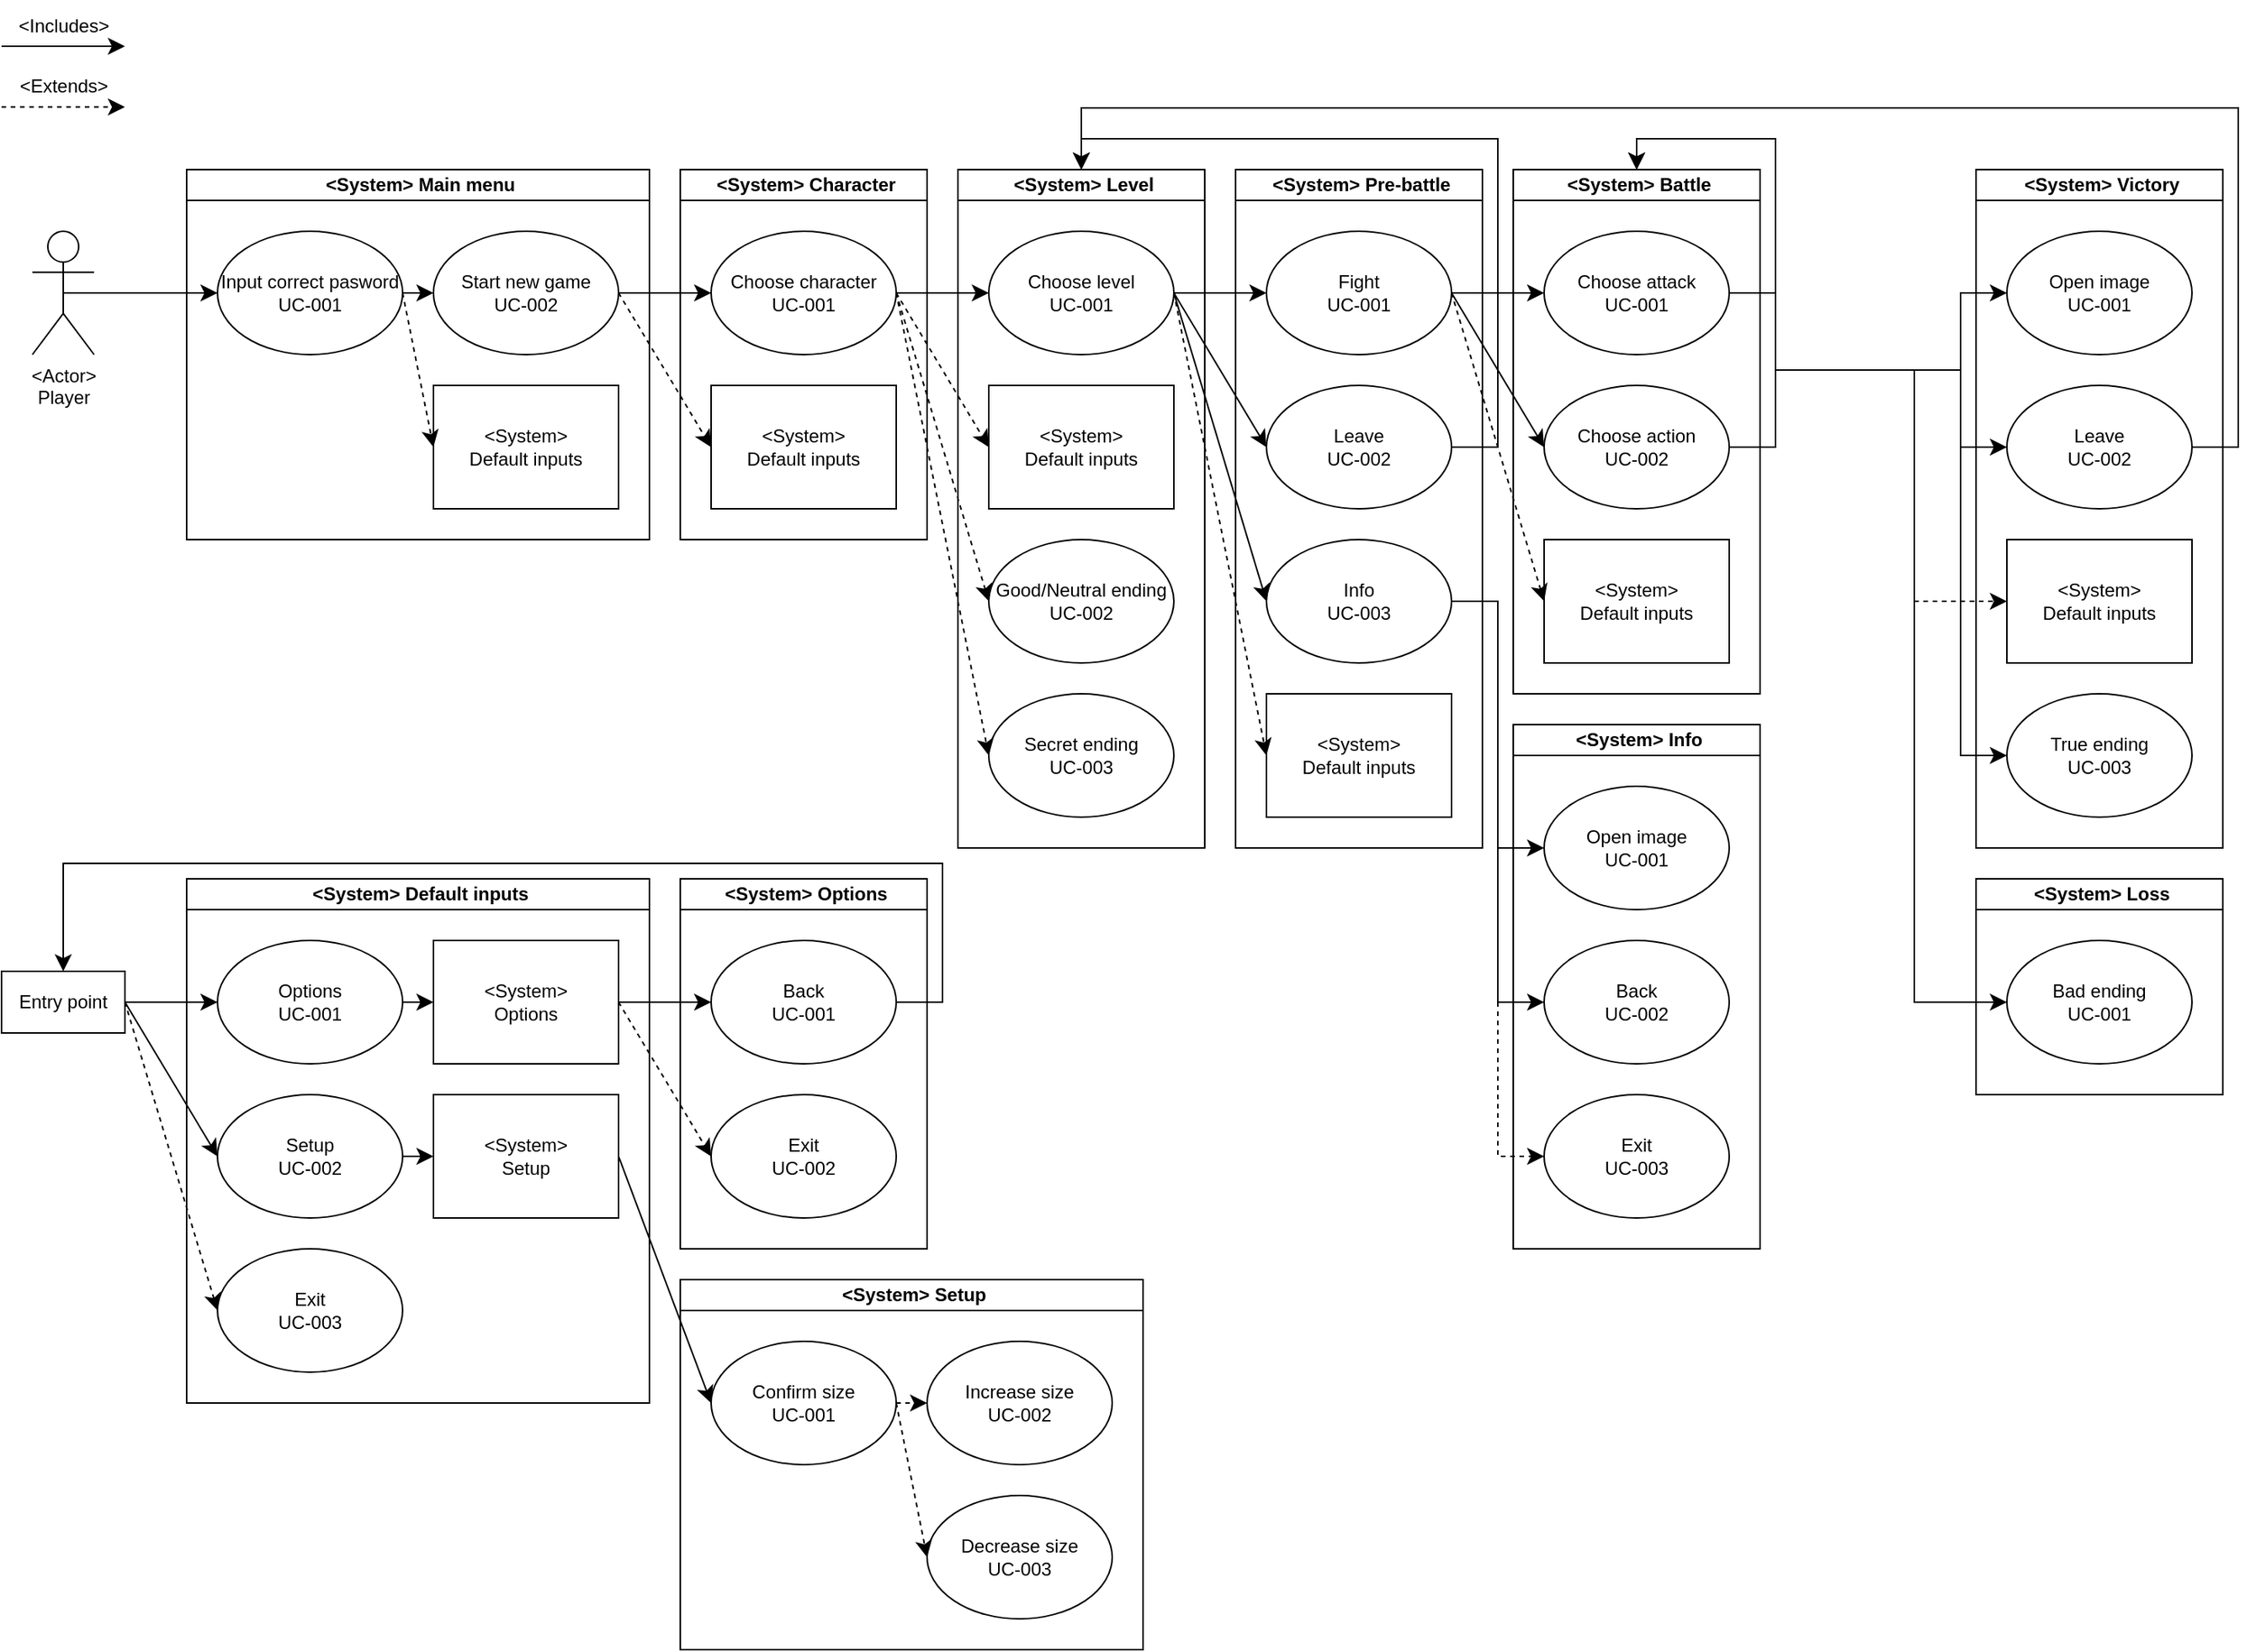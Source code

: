 <mxfile version="24.7.17">
  <diagram name="Page-1" id="0CTACLpG-e7w-uq_3IyP">
    <mxGraphModel dx="1434" dy="934" grid="1" gridSize="10" guides="1" tooltips="1" connect="1" arrows="1" fold="1" page="1" pageScale="1" pageWidth="850" pageHeight="1100" math="0" shadow="0">
      <root>
        <mxCell id="0" />
        <mxCell id="1" parent="0" />
        <mxCell id="RW-odZ66Kwzp4FvpTuO_-62" style="edgeStyle=none;curved=1;rounded=0;orthogonalLoop=1;jettySize=auto;html=1;exitX=0.5;exitY=0.5;exitDx=0;exitDy=0;exitPerimeter=0;entryX=0;entryY=0.5;entryDx=0;entryDy=0;fontSize=12;startSize=8;endSize=8;" parent="1" source="RW-odZ66Kwzp4FvpTuO_-1" target="RW-odZ66Kwzp4FvpTuO_-25" edge="1">
          <mxGeometry relative="1" as="geometry" />
        </mxCell>
        <mxCell id="RW-odZ66Kwzp4FvpTuO_-1" value="&lt;div&gt;&amp;lt;Actor&amp;gt;&lt;/div&gt;Player" style="shape=umlActor;verticalLabelPosition=bottom;verticalAlign=top;html=1;outlineConnect=0;" parent="1" vertex="1">
          <mxGeometry x="30" y="160" width="40" height="80" as="geometry" />
        </mxCell>
        <mxCell id="RW-odZ66Kwzp4FvpTuO_-3" value="&amp;nbsp;&amp;lt;System&amp;gt; Setup" style="swimlane;whiteSpace=wrap;html=1;startSize=20;" parent="1" vertex="1">
          <mxGeometry x="450" y="840" width="300" height="240" as="geometry">
            <mxRectangle x="160" y="40" width="120" height="20" as="alternateBounds" />
          </mxGeometry>
        </mxCell>
        <mxCell id="RW-odZ66Kwzp4FvpTuO_-4" value="&lt;div&gt;Increase size&lt;/div&gt;UC-002" style="ellipse;whiteSpace=wrap;html=1;" parent="RW-odZ66Kwzp4FvpTuO_-3" vertex="1">
          <mxGeometry x="160" y="40" width="120" height="80" as="geometry" />
        </mxCell>
        <mxCell id="RW-odZ66Kwzp4FvpTuO_-5" value="&lt;div&gt;Decrease size&lt;/div&gt;UC-003" style="ellipse;whiteSpace=wrap;html=1;" parent="RW-odZ66Kwzp4FvpTuO_-3" vertex="1">
          <mxGeometry x="160" y="140" width="120" height="80" as="geometry" />
        </mxCell>
        <mxCell id="RW-odZ66Kwzp4FvpTuO_-13" style="edgeStyle=none;curved=1;rounded=0;orthogonalLoop=1;jettySize=auto;html=1;exitX=1;exitY=0.5;exitDx=0;exitDy=0;fontSize=12;startSize=8;endSize=8;dashed=1;" parent="RW-odZ66Kwzp4FvpTuO_-3" source="RW-odZ66Kwzp4FvpTuO_-6" target="RW-odZ66Kwzp4FvpTuO_-4" edge="1">
          <mxGeometry relative="1" as="geometry" />
        </mxCell>
        <mxCell id="RW-odZ66Kwzp4FvpTuO_-14" style="edgeStyle=none;curved=1;rounded=0;orthogonalLoop=1;jettySize=auto;html=1;exitX=1;exitY=0.5;exitDx=0;exitDy=0;entryX=0;entryY=0.5;entryDx=0;entryDy=0;fontSize=12;startSize=8;endSize=8;dashed=1;" parent="RW-odZ66Kwzp4FvpTuO_-3" source="RW-odZ66Kwzp4FvpTuO_-6" target="RW-odZ66Kwzp4FvpTuO_-5" edge="1">
          <mxGeometry relative="1" as="geometry" />
        </mxCell>
        <mxCell id="RW-odZ66Kwzp4FvpTuO_-6" value="&lt;div&gt;Confirm size&lt;/div&gt;UC-001" style="ellipse;whiteSpace=wrap;html=1;" parent="RW-odZ66Kwzp4FvpTuO_-3" vertex="1">
          <mxGeometry x="20" y="40" width="120" height="80" as="geometry" />
        </mxCell>
        <mxCell id="RW-odZ66Kwzp4FvpTuO_-15" value="" style="endArrow=classic;html=1;rounded=0;fontSize=12;startSize=8;endSize=8;curved=1;" parent="1" edge="1">
          <mxGeometry width="50" height="50" relative="1" as="geometry">
            <mxPoint x="10" y="40" as="sourcePoint" />
            <mxPoint x="90" y="40" as="targetPoint" />
          </mxGeometry>
        </mxCell>
        <mxCell id="RW-odZ66Kwzp4FvpTuO_-16" value="&lt;font style=&quot;font-size: 12px;&quot;&gt;&amp;lt;Includes&amp;gt;&lt;/font&gt;" style="text;html=1;align=center;verticalAlign=middle;resizable=0;points=[];autosize=1;strokeColor=none;fillColor=none;fontSize=16;" parent="1" vertex="1">
          <mxGeometry x="10" y="10" width="80" height="30" as="geometry" />
        </mxCell>
        <mxCell id="RW-odZ66Kwzp4FvpTuO_-17" value="" style="endArrow=classic;html=1;rounded=0;fontSize=12;startSize=8;endSize=8;curved=1;dashed=1;" parent="1" edge="1">
          <mxGeometry width="50" height="50" relative="1" as="geometry">
            <mxPoint x="10" y="79.43" as="sourcePoint" />
            <mxPoint x="90" y="79.43" as="targetPoint" />
          </mxGeometry>
        </mxCell>
        <mxCell id="RW-odZ66Kwzp4FvpTuO_-18" value="&lt;font style=&quot;font-size: 12px;&quot;&gt;&amp;lt;Extends&amp;gt;&lt;/font&gt;" style="text;html=1;align=center;verticalAlign=middle;resizable=0;points=[];autosize=1;strokeColor=none;fillColor=none;fontSize=16;" parent="1" vertex="1">
          <mxGeometry x="10" y="49.43" width="80" height="30" as="geometry" />
        </mxCell>
        <mxCell id="RW-odZ66Kwzp4FvpTuO_-20" value="&amp;nbsp;&amp;lt;System&amp;gt; Main menu" style="swimlane;whiteSpace=wrap;html=1;startSize=20;" parent="1" vertex="1">
          <mxGeometry x="130" y="120" width="300" height="240" as="geometry">
            <mxRectangle x="160" y="120" width="120" height="20" as="alternateBounds" />
          </mxGeometry>
        </mxCell>
        <mxCell id="RW-odZ66Kwzp4FvpTuO_-21" value="&lt;div&gt;Start new game&lt;/div&gt;UC-002" style="ellipse;whiteSpace=wrap;html=1;" parent="RW-odZ66Kwzp4FvpTuO_-20" vertex="1">
          <mxGeometry x="160" y="40" width="120" height="80" as="geometry" />
        </mxCell>
        <mxCell id="RW-odZ66Kwzp4FvpTuO_-23" style="edgeStyle=none;curved=1;rounded=0;orthogonalLoop=1;jettySize=auto;html=1;exitX=1;exitY=0.5;exitDx=0;exitDy=0;fontSize=12;startSize=8;endSize=8;" parent="RW-odZ66Kwzp4FvpTuO_-20" source="RW-odZ66Kwzp4FvpTuO_-25" target="RW-odZ66Kwzp4FvpTuO_-21" edge="1">
          <mxGeometry relative="1" as="geometry" />
        </mxCell>
        <mxCell id="RW-odZ66Kwzp4FvpTuO_-25" value="&lt;div&gt;&lt;span style=&quot;background-color: initial;&quot;&gt;Input correct pasword&lt;/span&gt;&lt;/div&gt;&lt;div&gt;&lt;span style=&quot;background-color: initial;&quot;&gt;UC-001&lt;/span&gt;&lt;br&gt;&lt;/div&gt;" style="ellipse;whiteSpace=wrap;html=1;" parent="RW-odZ66Kwzp4FvpTuO_-20" vertex="1">
          <mxGeometry x="20" y="40" width="120" height="80" as="geometry" />
        </mxCell>
        <mxCell id="RW-odZ66Kwzp4FvpTuO_-26" value="&amp;lt;System&amp;gt; &lt;br&gt;Default inputs" style="rounded=0;whiteSpace=wrap;html=1;" parent="RW-odZ66Kwzp4FvpTuO_-20" vertex="1">
          <mxGeometry x="160" y="140" width="120" height="80" as="geometry" />
        </mxCell>
        <mxCell id="RW-odZ66Kwzp4FvpTuO_-24" style="edgeStyle=none;curved=1;rounded=0;orthogonalLoop=1;jettySize=auto;html=1;exitX=1;exitY=0.5;exitDx=0;exitDy=0;entryX=0;entryY=0.5;entryDx=0;entryDy=0;fontSize=12;startSize=8;endSize=8;dashed=1;" parent="RW-odZ66Kwzp4FvpTuO_-20" source="RW-odZ66Kwzp4FvpTuO_-25" target="RW-odZ66Kwzp4FvpTuO_-26" edge="1">
          <mxGeometry relative="1" as="geometry">
            <mxPoint x="160.0" y="180" as="targetPoint" />
          </mxGeometry>
        </mxCell>
        <mxCell id="RW-odZ66Kwzp4FvpTuO_-27" value="&amp;nbsp;&amp;lt;System&amp;gt; Default inputs" style="swimlane;whiteSpace=wrap;html=1;startSize=20;" parent="1" vertex="1">
          <mxGeometry x="130" y="580" width="300" height="340" as="geometry">
            <mxRectangle x="160" y="400" width="120" height="20" as="alternateBounds" />
          </mxGeometry>
        </mxCell>
        <mxCell id="RW-odZ66Kwzp4FvpTuO_-36" style="edgeStyle=none;curved=1;rounded=0;orthogonalLoop=1;jettySize=auto;html=1;exitX=1;exitY=0.5;exitDx=0;exitDy=0;entryX=0;entryY=0.5;entryDx=0;entryDy=0;fontSize=12;startSize=8;endSize=8;" parent="RW-odZ66Kwzp4FvpTuO_-27" source="RW-odZ66Kwzp4FvpTuO_-28" target="RW-odZ66Kwzp4FvpTuO_-31" edge="1">
          <mxGeometry relative="1" as="geometry" />
        </mxCell>
        <mxCell id="RW-odZ66Kwzp4FvpTuO_-28" value="&lt;div&gt;Setup&lt;/div&gt;UC-002" style="ellipse;whiteSpace=wrap;html=1;" parent="RW-odZ66Kwzp4FvpTuO_-27" vertex="1">
          <mxGeometry x="20" y="140" width="120" height="80" as="geometry" />
        </mxCell>
        <mxCell id="RW-odZ66Kwzp4FvpTuO_-35" style="edgeStyle=none;curved=1;rounded=0;orthogonalLoop=1;jettySize=auto;html=1;exitX=1;exitY=0.5;exitDx=0;exitDy=0;entryX=0;entryY=0.5;entryDx=0;entryDy=0;fontSize=12;startSize=8;endSize=8;" parent="RW-odZ66Kwzp4FvpTuO_-27" source="RW-odZ66Kwzp4FvpTuO_-30" target="RW-odZ66Kwzp4FvpTuO_-34" edge="1">
          <mxGeometry relative="1" as="geometry" />
        </mxCell>
        <mxCell id="RW-odZ66Kwzp4FvpTuO_-30" value="&lt;div&gt;Options&lt;/div&gt;&lt;div&gt;&lt;span style=&quot;background-color: initial;&quot;&gt;UC-001&lt;/span&gt;&lt;br&gt;&lt;/div&gt;" style="ellipse;whiteSpace=wrap;html=1;" parent="RW-odZ66Kwzp4FvpTuO_-27" vertex="1">
          <mxGeometry x="20" y="40" width="120" height="80" as="geometry" />
        </mxCell>
        <mxCell id="RW-odZ66Kwzp4FvpTuO_-31" value="&amp;lt;System&amp;gt; &lt;br&gt;Setup" style="rounded=0;whiteSpace=wrap;html=1;" parent="RW-odZ66Kwzp4FvpTuO_-27" vertex="1">
          <mxGeometry x="160" y="140" width="120" height="80" as="geometry" />
        </mxCell>
        <mxCell id="RW-odZ66Kwzp4FvpTuO_-33" value="&lt;div&gt;Exit&lt;/div&gt;UC-003" style="ellipse;whiteSpace=wrap;html=1;" parent="RW-odZ66Kwzp4FvpTuO_-27" vertex="1">
          <mxGeometry x="20" y="240" width="120" height="80" as="geometry" />
        </mxCell>
        <mxCell id="RW-odZ66Kwzp4FvpTuO_-34" value="&amp;lt;System&amp;gt; &lt;br&gt;Options" style="rounded=0;whiteSpace=wrap;html=1;" parent="RW-odZ66Kwzp4FvpTuO_-27" vertex="1">
          <mxGeometry x="160" y="40" width="120" height="80" as="geometry" />
        </mxCell>
        <mxCell id="RW-odZ66Kwzp4FvpTuO_-38" value="&amp;nbsp;&amp;lt;System&amp;gt; Options" style="swimlane;whiteSpace=wrap;html=1;startSize=20;" parent="1" vertex="1">
          <mxGeometry x="450" y="580" width="160" height="240" as="geometry">
            <mxRectangle x="160" y="40" width="120" height="20" as="alternateBounds" />
          </mxGeometry>
        </mxCell>
        <mxCell id="RW-odZ66Kwzp4FvpTuO_-39" value="&lt;div&gt;Exit&lt;/div&gt;UC-002" style="ellipse;whiteSpace=wrap;html=1;" parent="RW-odZ66Kwzp4FvpTuO_-38" vertex="1">
          <mxGeometry x="20" y="140" width="120" height="80" as="geometry" />
        </mxCell>
        <mxCell id="RW-odZ66Kwzp4FvpTuO_-43" value="&lt;div&gt;Back&lt;/div&gt;UC-001" style="ellipse;whiteSpace=wrap;html=1;" parent="RW-odZ66Kwzp4FvpTuO_-38" vertex="1">
          <mxGeometry x="20" y="40" width="120" height="80" as="geometry" />
        </mxCell>
        <mxCell id="RW-odZ66Kwzp4FvpTuO_-50" style="edgeStyle=none;curved=1;rounded=0;orthogonalLoop=1;jettySize=auto;html=1;exitX=1;exitY=0.5;exitDx=0;exitDy=0;entryX=0;entryY=0.5;entryDx=0;entryDy=0;fontSize=12;startSize=8;endSize=8;" parent="1" source="RW-odZ66Kwzp4FvpTuO_-31" target="RW-odZ66Kwzp4FvpTuO_-6" edge="1">
          <mxGeometry relative="1" as="geometry" />
        </mxCell>
        <mxCell id="RW-odZ66Kwzp4FvpTuO_-52" value="&amp;nbsp;&amp;lt;System&amp;gt; Character" style="swimlane;whiteSpace=wrap;html=1;startSize=20;" parent="1" vertex="1">
          <mxGeometry x="450" y="120" width="160" height="240" as="geometry">
            <mxRectangle x="160" y="400" width="120" height="20" as="alternateBounds" />
          </mxGeometry>
        </mxCell>
        <mxCell id="RW-odZ66Kwzp4FvpTuO_-56" value="&lt;div&gt;Choose character&lt;/div&gt;&lt;div&gt;&lt;span style=&quot;background-color: initial;&quot;&gt;UC-001&lt;/span&gt;&lt;br&gt;&lt;/div&gt;" style="ellipse;whiteSpace=wrap;html=1;" parent="RW-odZ66Kwzp4FvpTuO_-52" vertex="1">
          <mxGeometry x="20" y="40" width="120" height="80" as="geometry" />
        </mxCell>
        <mxCell id="RW-odZ66Kwzp4FvpTuO_-63" value="&amp;lt;System&amp;gt; &lt;br&gt;Default inputs" style="rounded=0;whiteSpace=wrap;html=1;" parent="RW-odZ66Kwzp4FvpTuO_-52" vertex="1">
          <mxGeometry x="20" y="140" width="120" height="80" as="geometry" />
        </mxCell>
        <mxCell id="RW-odZ66Kwzp4FvpTuO_-64" style="edgeStyle=none;curved=1;rounded=0;orthogonalLoop=1;jettySize=auto;html=1;exitX=1;exitY=0.5;exitDx=0;exitDy=0;entryX=0;entryY=0.5;entryDx=0;entryDy=0;fontSize=12;startSize=8;endSize=8;" parent="1" source="RW-odZ66Kwzp4FvpTuO_-21" target="RW-odZ66Kwzp4FvpTuO_-56" edge="1">
          <mxGeometry relative="1" as="geometry" />
        </mxCell>
        <mxCell id="RW-odZ66Kwzp4FvpTuO_-67" style="edgeStyle=none;curved=1;rounded=0;orthogonalLoop=1;jettySize=auto;html=1;exitX=1;exitY=0.5;exitDx=0;exitDy=0;entryX=0;entryY=0.5;entryDx=0;entryDy=0;fontSize=12;startSize=8;endSize=8;dashed=1;" parent="1" source="RW-odZ66Kwzp4FvpTuO_-21" target="RW-odZ66Kwzp4FvpTuO_-63" edge="1">
          <mxGeometry relative="1" as="geometry" />
        </mxCell>
        <mxCell id="RW-odZ66Kwzp4FvpTuO_-70" value="&amp;nbsp;&amp;lt;System&amp;gt; Level" style="swimlane;whiteSpace=wrap;html=1;startSize=20;" parent="1" vertex="1">
          <mxGeometry x="630" y="120" width="160" height="440" as="geometry">
            <mxRectangle x="160" y="400" width="120" height="20" as="alternateBounds" />
          </mxGeometry>
        </mxCell>
        <mxCell id="RW-odZ66Kwzp4FvpTuO_-72" value="&lt;div&gt;Choose level&lt;/div&gt;&lt;div&gt;&lt;span style=&quot;background-color: initial;&quot;&gt;UC-001&lt;/span&gt;&lt;br&gt;&lt;/div&gt;" style="ellipse;whiteSpace=wrap;html=1;" parent="RW-odZ66Kwzp4FvpTuO_-70" vertex="1">
          <mxGeometry x="20" y="40" width="120" height="80" as="geometry" />
        </mxCell>
        <mxCell id="RW-odZ66Kwzp4FvpTuO_-74" value="&amp;lt;System&amp;gt; &lt;br&gt;Default inputs" style="rounded=0;whiteSpace=wrap;html=1;" parent="RW-odZ66Kwzp4FvpTuO_-70" vertex="1">
          <mxGeometry x="20" y="140" width="120" height="80" as="geometry" />
        </mxCell>
        <mxCell id="RW-odZ66Kwzp4FvpTuO_-150" value="&lt;div&gt;&lt;span style=&quot;background-color: initial;&quot;&gt;Good/Neutral ending&lt;/span&gt;&lt;/div&gt;&lt;div&gt;&lt;span style=&quot;background-color: initial;&quot;&gt;UC-002&lt;/span&gt;&lt;br&gt;&lt;/div&gt;" style="ellipse;whiteSpace=wrap;html=1;" parent="RW-odZ66Kwzp4FvpTuO_-70" vertex="1">
          <mxGeometry x="20" y="240" width="120" height="80" as="geometry" />
        </mxCell>
        <mxCell id="RW-odZ66Kwzp4FvpTuO_-151" value="&lt;div&gt;&lt;span style=&quot;background-color: initial;&quot;&gt;Secret ending&lt;/span&gt;&lt;/div&gt;&lt;div&gt;&lt;span style=&quot;background-color: initial;&quot;&gt;UC-003&lt;/span&gt;&lt;br&gt;&lt;/div&gt;" style="ellipse;whiteSpace=wrap;html=1;fontStyle=0" parent="RW-odZ66Kwzp4FvpTuO_-70" vertex="1">
          <mxGeometry x="20" y="340" width="120" height="80" as="geometry" />
        </mxCell>
        <mxCell id="RW-odZ66Kwzp4FvpTuO_-86" value="&amp;nbsp;&amp;lt;System&amp;gt; Pre-battle" style="swimlane;whiteSpace=wrap;html=1;startSize=20;" parent="1" vertex="1">
          <mxGeometry x="810" y="120" width="160" height="440" as="geometry">
            <mxRectangle x="160" y="400" width="120" height="20" as="alternateBounds" />
          </mxGeometry>
        </mxCell>
        <mxCell id="RW-odZ66Kwzp4FvpTuO_-87" value="&lt;div&gt;&lt;span style=&quot;background-color: initial;&quot;&gt;Info&lt;br&gt;UC-003&lt;/span&gt;&lt;br&gt;&lt;/div&gt;" style="ellipse;whiteSpace=wrap;html=1;" parent="RW-odZ66Kwzp4FvpTuO_-86" vertex="1">
          <mxGeometry x="20" y="240" width="120" height="80" as="geometry" />
        </mxCell>
        <mxCell id="RW-odZ66Kwzp4FvpTuO_-88" value="&lt;div&gt;&lt;span style=&quot;background-color: initial;&quot;&gt;Fight&lt;/span&gt;&lt;/div&gt;&lt;div&gt;&lt;span style=&quot;background-color: initial;&quot;&gt;UC-001&lt;/span&gt;&lt;br&gt;&lt;/div&gt;" style="ellipse;whiteSpace=wrap;html=1;" parent="RW-odZ66Kwzp4FvpTuO_-86" vertex="1">
          <mxGeometry x="20" y="40" width="120" height="80" as="geometry" />
        </mxCell>
        <mxCell id="RW-odZ66Kwzp4FvpTuO_-89" value="&lt;div&gt;&lt;span style=&quot;background-color: initial;&quot;&gt;Leave&lt;/span&gt;&lt;/div&gt;&lt;div&gt;&lt;span style=&quot;background-color: initial;&quot;&gt;UC-002&lt;/span&gt;&lt;br&gt;&lt;/div&gt;" style="ellipse;whiteSpace=wrap;html=1;" parent="RW-odZ66Kwzp4FvpTuO_-86" vertex="1">
          <mxGeometry x="20" y="140" width="120" height="80" as="geometry" />
        </mxCell>
        <mxCell id="RW-odZ66Kwzp4FvpTuO_-90" value="&amp;lt;System&amp;gt; &lt;br&gt;Default inputs" style="rounded=0;whiteSpace=wrap;html=1;" parent="RW-odZ66Kwzp4FvpTuO_-86" vertex="1">
          <mxGeometry x="20" y="340" width="120" height="80" as="geometry" />
        </mxCell>
        <mxCell id="RW-odZ66Kwzp4FvpTuO_-100" value="" style="endArrow=classic;html=1;rounded=0;fontSize=12;startSize=8;endSize=8;curved=0;exitX=1;exitY=0.5;exitDx=0;exitDy=0;entryX=0.5;entryY=0;entryDx=0;entryDy=0;" parent="1" source="RW-odZ66Kwzp4FvpTuO_-89" target="RW-odZ66Kwzp4FvpTuO_-70" edge="1">
          <mxGeometry width="50" height="50" relative="1" as="geometry">
            <mxPoint x="900" y="420" as="sourcePoint" />
            <mxPoint x="630" y="80" as="targetPoint" />
            <Array as="points">
              <mxPoint x="980" y="300" />
              <mxPoint x="980" y="100" />
              <mxPoint x="710" y="100" />
            </Array>
          </mxGeometry>
        </mxCell>
        <mxCell id="RW-odZ66Kwzp4FvpTuO_-102" style="edgeStyle=none;curved=1;rounded=0;orthogonalLoop=1;jettySize=auto;html=1;exitX=1;exitY=0.5;exitDx=0;exitDy=0;entryX=0;entryY=0.5;entryDx=0;entryDy=0;fontSize=12;startSize=8;endSize=8;" parent="1" source="RW-odZ66Kwzp4FvpTuO_-101" target="RW-odZ66Kwzp4FvpTuO_-30" edge="1">
          <mxGeometry relative="1" as="geometry" />
        </mxCell>
        <mxCell id="RW-odZ66Kwzp4FvpTuO_-103" style="edgeStyle=none;curved=1;rounded=0;orthogonalLoop=1;jettySize=auto;html=1;exitX=1;exitY=0.5;exitDx=0;exitDy=0;entryX=0;entryY=0.5;entryDx=0;entryDy=0;fontSize=12;startSize=8;endSize=8;" parent="1" source="RW-odZ66Kwzp4FvpTuO_-101" target="RW-odZ66Kwzp4FvpTuO_-28" edge="1">
          <mxGeometry relative="1" as="geometry" />
        </mxCell>
        <mxCell id="RW-odZ66Kwzp4FvpTuO_-104" style="edgeStyle=none;curved=1;rounded=0;orthogonalLoop=1;jettySize=auto;html=1;exitX=1;exitY=0.5;exitDx=0;exitDy=0;entryX=0;entryY=0.5;entryDx=0;entryDy=0;fontSize=12;startSize=8;endSize=8;dashed=1;" parent="1" source="RW-odZ66Kwzp4FvpTuO_-101" target="RW-odZ66Kwzp4FvpTuO_-33" edge="1">
          <mxGeometry relative="1" as="geometry" />
        </mxCell>
        <mxCell id="RW-odZ66Kwzp4FvpTuO_-101" value="Entry point" style="rounded=0;whiteSpace=wrap;html=1;" parent="1" vertex="1">
          <mxGeometry x="10" y="640" width="80" height="40" as="geometry" />
        </mxCell>
        <mxCell id="RW-odZ66Kwzp4FvpTuO_-105" style="edgeStyle=none;curved=0;rounded=0;orthogonalLoop=1;jettySize=auto;html=1;exitX=1;exitY=0.5;exitDx=0;exitDy=0;entryX=0.5;entryY=0;entryDx=0;entryDy=0;fontSize=12;startSize=8;endSize=8;" parent="1" source="RW-odZ66Kwzp4FvpTuO_-43" target="RW-odZ66Kwzp4FvpTuO_-101" edge="1">
          <mxGeometry relative="1" as="geometry">
            <Array as="points">
              <mxPoint x="620" y="660" />
              <mxPoint x="620" y="570" />
              <mxPoint x="50" y="570" />
            </Array>
          </mxGeometry>
        </mxCell>
        <mxCell id="RW-odZ66Kwzp4FvpTuO_-49" style="edgeStyle=none;curved=1;rounded=0;orthogonalLoop=1;jettySize=auto;html=1;exitX=1;exitY=0.5;exitDx=0;exitDy=0;fontSize=12;startSize=8;endSize=8;entryX=0;entryY=0.5;entryDx=0;entryDy=0;" parent="1" source="RW-odZ66Kwzp4FvpTuO_-34" target="RW-odZ66Kwzp4FvpTuO_-43" edge="1">
          <mxGeometry relative="1" as="geometry">
            <mxPoint x="450.0" y="660.138" as="targetPoint" />
          </mxGeometry>
        </mxCell>
        <mxCell id="RW-odZ66Kwzp4FvpTuO_-106" style="edgeStyle=none;curved=1;rounded=0;orthogonalLoop=1;jettySize=auto;html=1;exitX=1;exitY=0.5;exitDx=0;exitDy=0;entryX=0;entryY=0.5;entryDx=0;entryDy=0;fontSize=12;startSize=8;endSize=8;dashed=1;" parent="1" source="RW-odZ66Kwzp4FvpTuO_-34" target="RW-odZ66Kwzp4FvpTuO_-39" edge="1">
          <mxGeometry relative="1" as="geometry" />
        </mxCell>
        <mxCell id="RW-odZ66Kwzp4FvpTuO_-108" style="edgeStyle=none;curved=1;rounded=0;orthogonalLoop=1;jettySize=auto;html=1;exitX=1;exitY=0.5;exitDx=0;exitDy=0;entryX=0;entryY=0.5;entryDx=0;entryDy=0;fontSize=12;startSize=8;endSize=8;" parent="1" source="RW-odZ66Kwzp4FvpTuO_-56" target="RW-odZ66Kwzp4FvpTuO_-72" edge="1">
          <mxGeometry relative="1" as="geometry" />
        </mxCell>
        <mxCell id="RW-odZ66Kwzp4FvpTuO_-109" style="edgeStyle=none;curved=1;rounded=0;orthogonalLoop=1;jettySize=auto;html=1;exitX=1;exitY=0.5;exitDx=0;exitDy=0;entryX=0;entryY=0.5;entryDx=0;entryDy=0;fontSize=12;startSize=8;endSize=8;strokeColor=default;dashed=1;" parent="1" source="RW-odZ66Kwzp4FvpTuO_-56" target="RW-odZ66Kwzp4FvpTuO_-74" edge="1">
          <mxGeometry relative="1" as="geometry" />
        </mxCell>
        <mxCell id="RW-odZ66Kwzp4FvpTuO_-110" style="edgeStyle=none;curved=1;rounded=0;orthogonalLoop=1;jettySize=auto;html=1;exitX=1;exitY=0.5;exitDx=0;exitDy=0;entryX=0;entryY=0.5;entryDx=0;entryDy=0;fontSize=12;startSize=8;endSize=8;dashed=1;" parent="1" source="RW-odZ66Kwzp4FvpTuO_-72" target="RW-odZ66Kwzp4FvpTuO_-90" edge="1">
          <mxGeometry relative="1" as="geometry" />
        </mxCell>
        <mxCell id="RW-odZ66Kwzp4FvpTuO_-111" style="edgeStyle=none;curved=1;rounded=0;orthogonalLoop=1;jettySize=auto;html=1;exitX=1;exitY=0.5;exitDx=0;exitDy=0;entryX=0;entryY=0.5;entryDx=0;entryDy=0;fontSize=12;startSize=8;endSize=8;" parent="1" source="RW-odZ66Kwzp4FvpTuO_-72" target="RW-odZ66Kwzp4FvpTuO_-89" edge="1">
          <mxGeometry relative="1" as="geometry" />
        </mxCell>
        <mxCell id="RW-odZ66Kwzp4FvpTuO_-112" style="edgeStyle=none;curved=1;rounded=0;orthogonalLoop=1;jettySize=auto;html=1;exitX=1;exitY=0.5;exitDx=0;exitDy=0;entryX=0;entryY=0.5;entryDx=0;entryDy=0;fontSize=12;startSize=8;endSize=8;" parent="1" source="RW-odZ66Kwzp4FvpTuO_-72" target="RW-odZ66Kwzp4FvpTuO_-87" edge="1">
          <mxGeometry relative="1" as="geometry" />
        </mxCell>
        <mxCell id="RW-odZ66Kwzp4FvpTuO_-113" style="edgeStyle=none;curved=1;rounded=0;orthogonalLoop=1;jettySize=auto;html=1;exitX=1;exitY=0.5;exitDx=0;exitDy=0;entryX=0;entryY=0.5;entryDx=0;entryDy=0;fontSize=12;startSize=8;endSize=8;" parent="1" source="RW-odZ66Kwzp4FvpTuO_-72" target="RW-odZ66Kwzp4FvpTuO_-88" edge="1">
          <mxGeometry relative="1" as="geometry" />
        </mxCell>
        <mxCell id="RW-odZ66Kwzp4FvpTuO_-115" value="&amp;nbsp;&amp;lt;System&amp;gt; Info" style="swimlane;whiteSpace=wrap;html=1;startSize=20;" parent="1" vertex="1">
          <mxGeometry x="990" y="480" width="160" height="340" as="geometry">
            <mxRectangle x="160" y="40" width="120" height="20" as="alternateBounds" />
          </mxGeometry>
        </mxCell>
        <mxCell id="RW-odZ66Kwzp4FvpTuO_-116" value="&lt;div&gt;Exit&lt;/div&gt;UC-003" style="ellipse;whiteSpace=wrap;html=1;" parent="RW-odZ66Kwzp4FvpTuO_-115" vertex="1">
          <mxGeometry x="20" y="240" width="120" height="80" as="geometry" />
        </mxCell>
        <mxCell id="RW-odZ66Kwzp4FvpTuO_-117" value="&lt;div&gt;Back&lt;/div&gt;UC-002" style="ellipse;whiteSpace=wrap;html=1;" parent="RW-odZ66Kwzp4FvpTuO_-115" vertex="1">
          <mxGeometry x="20" y="140" width="120" height="80" as="geometry" />
        </mxCell>
        <mxCell id="RW-odZ66Kwzp4FvpTuO_-118" value="&lt;div&gt;Open image&lt;/div&gt;UC-001" style="ellipse;whiteSpace=wrap;html=1;" parent="RW-odZ66Kwzp4FvpTuO_-115" vertex="1">
          <mxGeometry x="20" y="40" width="120" height="80" as="geometry" />
        </mxCell>
        <mxCell id="RW-odZ66Kwzp4FvpTuO_-119" style="edgeStyle=none;curved=0;rounded=0;orthogonalLoop=1;jettySize=auto;html=1;exitX=1;exitY=0.5;exitDx=0;exitDy=0;entryX=0;entryY=0.5;entryDx=0;entryDy=0;fontSize=12;startSize=8;endSize=8;" parent="1" source="RW-odZ66Kwzp4FvpTuO_-87" target="RW-odZ66Kwzp4FvpTuO_-118" edge="1">
          <mxGeometry relative="1" as="geometry">
            <Array as="points">
              <mxPoint x="980" y="400" />
              <mxPoint x="980" y="560" />
            </Array>
          </mxGeometry>
        </mxCell>
        <mxCell id="RW-odZ66Kwzp4FvpTuO_-120" value="&amp;nbsp;&amp;lt;System&amp;gt; Battle" style="swimlane;whiteSpace=wrap;html=1;startSize=20;" parent="1" vertex="1">
          <mxGeometry x="990" y="120" width="160" height="340" as="geometry">
            <mxRectangle x="160" y="400" width="120" height="20" as="alternateBounds" />
          </mxGeometry>
        </mxCell>
        <mxCell id="RW-odZ66Kwzp4FvpTuO_-134" style="edgeStyle=none;curved=0;rounded=0;orthogonalLoop=1;jettySize=auto;html=1;exitX=1;exitY=0.5;exitDx=0;exitDy=0;entryX=0.5;entryY=0;entryDx=0;entryDy=0;fontSize=12;startSize=8;endSize=8;" parent="RW-odZ66Kwzp4FvpTuO_-120" source="RW-odZ66Kwzp4FvpTuO_-122" target="RW-odZ66Kwzp4FvpTuO_-120" edge="1">
          <mxGeometry relative="1" as="geometry">
            <Array as="points">
              <mxPoint x="170" y="80" />
              <mxPoint x="170" y="-20" />
              <mxPoint x="80" y="-20" />
            </Array>
          </mxGeometry>
        </mxCell>
        <mxCell id="RW-odZ66Kwzp4FvpTuO_-122" value="&lt;div&gt;&lt;span style=&quot;background-color: initial;&quot;&gt;Choose attack&lt;/span&gt;&lt;/div&gt;&lt;div&gt;&lt;span style=&quot;background-color: initial;&quot;&gt;UC-001&lt;/span&gt;&lt;br&gt;&lt;/div&gt;" style="ellipse;whiteSpace=wrap;html=1;" parent="RW-odZ66Kwzp4FvpTuO_-120" vertex="1">
          <mxGeometry x="20" y="40" width="120" height="80" as="geometry" />
        </mxCell>
        <mxCell id="RW-odZ66Kwzp4FvpTuO_-135" style="edgeStyle=none;curved=0;rounded=0;orthogonalLoop=1;jettySize=auto;html=1;exitX=1;exitY=0.5;exitDx=0;exitDy=0;entryX=0.5;entryY=0;entryDx=0;entryDy=0;fontSize=12;startSize=8;endSize=8;" parent="RW-odZ66Kwzp4FvpTuO_-120" source="RW-odZ66Kwzp4FvpTuO_-123" target="RW-odZ66Kwzp4FvpTuO_-120" edge="1">
          <mxGeometry relative="1" as="geometry">
            <Array as="points">
              <mxPoint x="170" y="180" />
              <mxPoint x="170" y="-20" />
              <mxPoint x="80" y="-20" />
            </Array>
          </mxGeometry>
        </mxCell>
        <mxCell id="RW-odZ66Kwzp4FvpTuO_-123" value="&lt;div&gt;&lt;span style=&quot;background-color: initial;&quot;&gt;Choose action&lt;/span&gt;&lt;/div&gt;&lt;div&gt;&lt;span style=&quot;background-color: initial;&quot;&gt;UC-002&lt;/span&gt;&lt;br&gt;&lt;/div&gt;" style="ellipse;whiteSpace=wrap;html=1;" parent="RW-odZ66Kwzp4FvpTuO_-120" vertex="1">
          <mxGeometry x="20" y="140" width="120" height="80" as="geometry" />
        </mxCell>
        <mxCell id="RW-odZ66Kwzp4FvpTuO_-124" value="&amp;lt;System&amp;gt; &lt;br&gt;Default inputs" style="rounded=0;whiteSpace=wrap;html=1;" parent="RW-odZ66Kwzp4FvpTuO_-120" vertex="1">
          <mxGeometry x="20" y="240" width="120" height="80" as="geometry" />
        </mxCell>
        <mxCell id="RW-odZ66Kwzp4FvpTuO_-125" value="" style="endArrow=classic;html=1;rounded=0;fontSize=12;startSize=8;endSize=8;curved=0;entryX=0;entryY=0.5;entryDx=0;entryDy=0;" parent="1" target="RW-odZ66Kwzp4FvpTuO_-117" edge="1">
          <mxGeometry width="50" height="50" relative="1" as="geometry">
            <mxPoint x="980" y="560" as="sourcePoint" />
            <mxPoint x="1040" y="510" as="targetPoint" />
            <Array as="points">
              <mxPoint x="980" y="660" />
            </Array>
          </mxGeometry>
        </mxCell>
        <mxCell id="RW-odZ66Kwzp4FvpTuO_-126" value="" style="endArrow=classic;html=1;rounded=0;fontSize=12;startSize=8;endSize=8;curved=0;entryX=0;entryY=0.5;entryDx=0;entryDy=0;dashed=1;" parent="1" target="RW-odZ66Kwzp4FvpTuO_-116" edge="1">
          <mxGeometry width="50" height="50" relative="1" as="geometry">
            <mxPoint x="980" y="660" as="sourcePoint" />
            <mxPoint x="970" y="650" as="targetPoint" />
            <Array as="points">
              <mxPoint x="980" y="760" />
            </Array>
          </mxGeometry>
        </mxCell>
        <mxCell id="RW-odZ66Kwzp4FvpTuO_-127" style="edgeStyle=none;curved=1;rounded=0;orthogonalLoop=1;jettySize=auto;html=1;exitX=1;exitY=0.5;exitDx=0;exitDy=0;entryX=0;entryY=0.5;entryDx=0;entryDy=0;fontSize=12;startSize=8;endSize=8;" parent="1" source="RW-odZ66Kwzp4FvpTuO_-88" target="RW-odZ66Kwzp4FvpTuO_-122" edge="1">
          <mxGeometry relative="1" as="geometry" />
        </mxCell>
        <mxCell id="RW-odZ66Kwzp4FvpTuO_-128" style="edgeStyle=none;curved=1;rounded=0;orthogonalLoop=1;jettySize=auto;html=1;exitX=1;exitY=0.5;exitDx=0;exitDy=0;entryX=0;entryY=0.5;entryDx=0;entryDy=0;fontSize=12;startSize=8;endSize=8;" parent="1" source="RW-odZ66Kwzp4FvpTuO_-88" target="RW-odZ66Kwzp4FvpTuO_-123" edge="1">
          <mxGeometry relative="1" as="geometry" />
        </mxCell>
        <mxCell id="RW-odZ66Kwzp4FvpTuO_-129" style="edgeStyle=none;curved=1;rounded=0;orthogonalLoop=1;jettySize=auto;html=1;exitX=1;exitY=0.5;exitDx=0;exitDy=0;entryX=0;entryY=0.5;entryDx=0;entryDy=0;fontSize=12;startSize=8;endSize=8;dashed=1;" parent="1" source="RW-odZ66Kwzp4FvpTuO_-88" target="RW-odZ66Kwzp4FvpTuO_-124" edge="1">
          <mxGeometry relative="1" as="geometry" />
        </mxCell>
        <mxCell id="RW-odZ66Kwzp4FvpTuO_-130" value="&amp;nbsp;&amp;lt;System&amp;gt; Victory" style="swimlane;whiteSpace=wrap;html=1;startSize=20;" parent="1" vertex="1">
          <mxGeometry x="1290" y="120" width="160" height="440" as="geometry">
            <mxRectangle x="160" y="400" width="120" height="20" as="alternateBounds" />
          </mxGeometry>
        </mxCell>
        <mxCell id="RW-odZ66Kwzp4FvpTuO_-131" value="&lt;div&gt;&lt;span style=&quot;background-color: initial;&quot;&gt;Open image&lt;/span&gt;&lt;/div&gt;&lt;div&gt;&lt;span style=&quot;background-color: initial;&quot;&gt;UC-001&lt;/span&gt;&lt;br&gt;&lt;/div&gt;" style="ellipse;whiteSpace=wrap;html=1;" parent="RW-odZ66Kwzp4FvpTuO_-130" vertex="1">
          <mxGeometry x="20" y="40" width="120" height="80" as="geometry" />
        </mxCell>
        <mxCell id="RW-odZ66Kwzp4FvpTuO_-132" value="&lt;div&gt;Leave&lt;/div&gt;&lt;div&gt;&lt;span style=&quot;background-color: initial;&quot;&gt;UC-002&lt;/span&gt;&lt;br&gt;&lt;/div&gt;" style="ellipse;whiteSpace=wrap;html=1;" parent="RW-odZ66Kwzp4FvpTuO_-130" vertex="1">
          <mxGeometry x="20" y="140" width="120" height="80" as="geometry" />
        </mxCell>
        <mxCell id="RW-odZ66Kwzp4FvpTuO_-133" value="&amp;lt;System&amp;gt; &lt;br&gt;Default inputs" style="rounded=0;whiteSpace=wrap;html=1;" parent="RW-odZ66Kwzp4FvpTuO_-130" vertex="1">
          <mxGeometry x="20" y="240" width="120" height="80" as="geometry" />
        </mxCell>
        <mxCell id="RW-odZ66Kwzp4FvpTuO_-155" value="&lt;div&gt;&lt;span style=&quot;background-color: initial;&quot;&gt;True ending&lt;/span&gt;&lt;/div&gt;&lt;div&gt;&lt;span style=&quot;background-color: initial;&quot;&gt;UC-003&lt;/span&gt;&lt;br&gt;&lt;/div&gt;" style="ellipse;whiteSpace=wrap;html=1;" parent="RW-odZ66Kwzp4FvpTuO_-130" vertex="1">
          <mxGeometry x="20" y="340" width="120" height="80" as="geometry" />
        </mxCell>
        <mxCell id="RW-odZ66Kwzp4FvpTuO_-136" style="edgeStyle=none;curved=0;rounded=0;orthogonalLoop=1;jettySize=auto;html=1;exitX=1;exitY=0.5;exitDx=0;exitDy=0;fontSize=12;startSize=8;endSize=8;entryX=0.5;entryY=0;entryDx=0;entryDy=0;" parent="1" source="RW-odZ66Kwzp4FvpTuO_-132" target="RW-odZ66Kwzp4FvpTuO_-70" edge="1">
          <mxGeometry relative="1" as="geometry">
            <mxPoint x="780" y="120" as="targetPoint" />
            <Array as="points">
              <mxPoint x="1460" y="300" />
              <mxPoint x="1460" y="80" />
              <mxPoint x="710" y="80" />
              <mxPoint x="710" y="100" />
            </Array>
          </mxGeometry>
        </mxCell>
        <mxCell id="RW-odZ66Kwzp4FvpTuO_-147" value="" style="endArrow=classic;html=1;rounded=0;fontSize=12;startSize=8;endSize=8;curved=0;entryX=0;entryY=0.5;entryDx=0;entryDy=0;" parent="1" target="RW-odZ66Kwzp4FvpTuO_-131" edge="1">
          <mxGeometry width="50" height="50" relative="1" as="geometry">
            <mxPoint x="1160" y="250" as="sourcePoint" />
            <mxPoint x="1170" y="280" as="targetPoint" />
            <Array as="points">
              <mxPoint x="1280" y="250" />
              <mxPoint x="1280" y="200" />
            </Array>
          </mxGeometry>
        </mxCell>
        <mxCell id="RW-odZ66Kwzp4FvpTuO_-149" value="&lt;div&gt;&lt;br/&gt;&lt;/div&gt;" style="endArrow=classic;html=1;rounded=0;fontSize=12;startSize=8;endSize=8;curved=0;entryX=0;entryY=0.5;entryDx=0;entryDy=0;" parent="1" target="RW-odZ66Kwzp4FvpTuO_-132" edge="1">
          <mxGeometry width="50" height="50" relative="1" as="geometry">
            <mxPoint x="1160" y="250" as="sourcePoint" />
            <mxPoint x="1350" y="210" as="targetPoint" />
            <Array as="points">
              <mxPoint x="1280" y="250" />
              <mxPoint x="1280" y="300" />
            </Array>
          </mxGeometry>
        </mxCell>
        <mxCell id="RW-odZ66Kwzp4FvpTuO_-153" style="edgeStyle=none;curved=1;rounded=0;orthogonalLoop=1;jettySize=auto;html=1;exitX=1;exitY=0.5;exitDx=0;exitDy=0;entryX=0;entryY=0.5;entryDx=0;entryDy=0;fontSize=12;startSize=8;endSize=8;dashed=1;" parent="1" source="RW-odZ66Kwzp4FvpTuO_-56" target="RW-odZ66Kwzp4FvpTuO_-151" edge="1">
          <mxGeometry relative="1" as="geometry" />
        </mxCell>
        <mxCell id="RW-odZ66Kwzp4FvpTuO_-154" style="edgeStyle=none;curved=1;rounded=0;orthogonalLoop=1;jettySize=auto;html=1;exitX=1;exitY=0.5;exitDx=0;exitDy=0;entryX=0;entryY=0.5;entryDx=0;entryDy=0;fontSize=12;startSize=8;endSize=8;dashed=1;" parent="1" source="RW-odZ66Kwzp4FvpTuO_-56" target="RW-odZ66Kwzp4FvpTuO_-150" edge="1">
          <mxGeometry relative="1" as="geometry" />
        </mxCell>
        <mxCell id="RW-odZ66Kwzp4FvpTuO_-156" value="&lt;div&gt;&lt;br/&gt;&lt;/div&gt;" style="endArrow=classic;html=1;rounded=0;fontSize=12;startSize=8;endSize=8;curved=0;entryX=0;entryY=0.5;entryDx=0;entryDy=0;" parent="1" target="RW-odZ66Kwzp4FvpTuO_-155" edge="1">
          <mxGeometry width="50" height="50" relative="1" as="geometry">
            <mxPoint x="1160" y="250" as="sourcePoint" />
            <mxPoint x="1310" y="300" as="targetPoint" />
            <Array as="points">
              <mxPoint x="1280" y="250" />
              <mxPoint x="1280" y="300" />
              <mxPoint x="1280" y="500" />
            </Array>
          </mxGeometry>
        </mxCell>
        <mxCell id="RW-odZ66Kwzp4FvpTuO_-157" value="&amp;nbsp;&amp;lt;System&amp;gt; Loss" style="swimlane;whiteSpace=wrap;html=1;startSize=20;" parent="1" vertex="1">
          <mxGeometry x="1290" y="580" width="160" height="140" as="geometry">
            <mxRectangle x="160" y="400" width="120" height="20" as="alternateBounds" />
          </mxGeometry>
        </mxCell>
        <mxCell id="RW-odZ66Kwzp4FvpTuO_-161" value="&lt;div&gt;&lt;span style=&quot;background-color: initial;&quot;&gt;Bad ending&lt;/span&gt;&lt;/div&gt;&lt;div&gt;&lt;span style=&quot;background-color: initial;&quot;&gt;UC-001&lt;/span&gt;&lt;br&gt;&lt;/div&gt;" style="ellipse;whiteSpace=wrap;html=1;" parent="RW-odZ66Kwzp4FvpTuO_-157" vertex="1">
          <mxGeometry x="20" y="40" width="120" height="80" as="geometry" />
        </mxCell>
        <mxCell id="RW-odZ66Kwzp4FvpTuO_-162" value="&lt;div&gt;&lt;br/&gt;&lt;/div&gt;" style="endArrow=classic;html=1;rounded=0;fontSize=12;startSize=8;endSize=8;curved=0;entryX=0;entryY=0.5;entryDx=0;entryDy=0;" parent="1" target="RW-odZ66Kwzp4FvpTuO_-161" edge="1">
          <mxGeometry width="50" height="50" relative="1" as="geometry">
            <mxPoint x="1160" y="250" as="sourcePoint" />
            <mxPoint x="1310" y="500" as="targetPoint" />
            <Array as="points">
              <mxPoint x="1250" y="250" />
              <mxPoint x="1250" y="300" />
              <mxPoint x="1250" y="660" />
              <mxPoint x="1280" y="660" />
            </Array>
          </mxGeometry>
        </mxCell>
        <mxCell id="RW-odZ66Kwzp4FvpTuO_-163" value="" style="endArrow=classic;html=1;rounded=0;fontSize=12;startSize=8;endSize=8;curved=1;entryX=0;entryY=0.5;entryDx=0;entryDy=0;dashed=1;" parent="1" target="RW-odZ66Kwzp4FvpTuO_-133" edge="1">
          <mxGeometry width="50" height="50" relative="1" as="geometry">
            <mxPoint x="1250" y="400" as="sourcePoint" />
            <mxPoint x="1110" y="320" as="targetPoint" />
          </mxGeometry>
        </mxCell>
      </root>
    </mxGraphModel>
  </diagram>
</mxfile>
